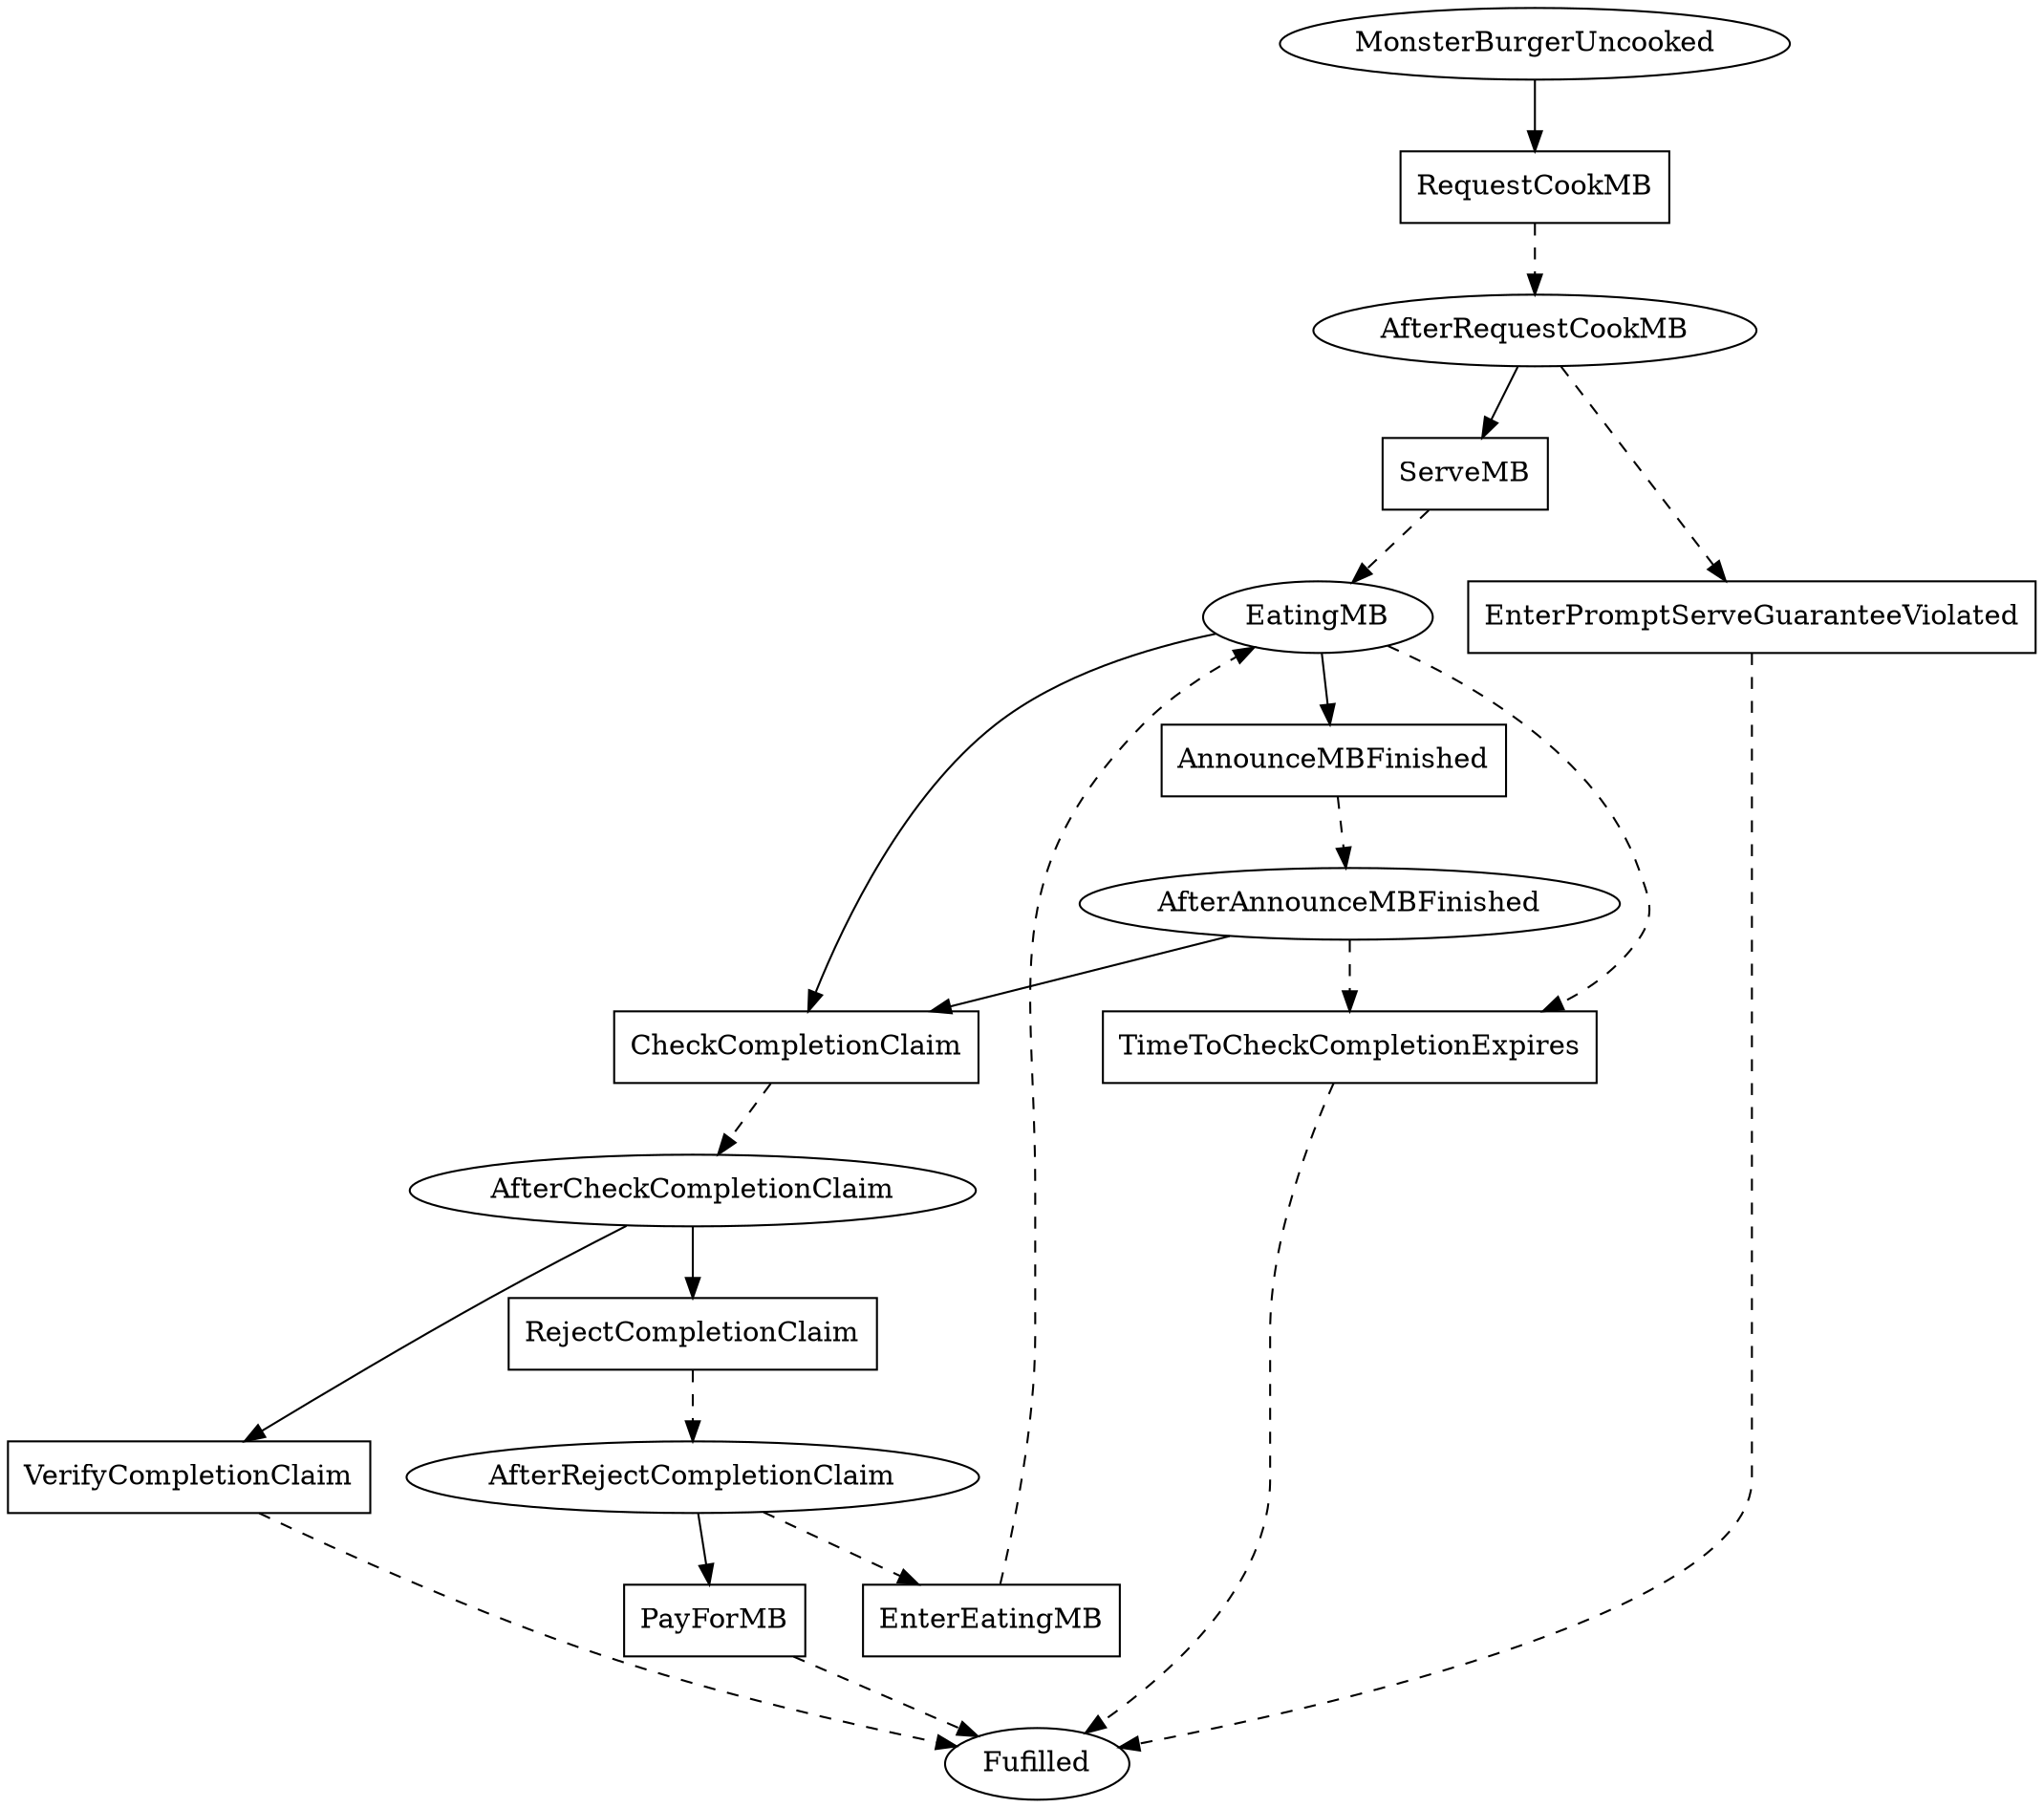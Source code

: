// THIS IS A GENERATED FILE. DO NOT EDIT.

digraph Monster_Burger {    
    Fulfilled[label=Fufilled];
    MonsterBurgerUncooked[label=MonsterBurgerUncooked];
	AfterRequestCookMB[label=AfterRequestCookMB];
	EatingMB[label=EatingMB];
	AfterAnnounceMBFinished[label=AfterAnnounceMBFinished];
	AfterCheckCompletionClaim[label=AfterCheckCompletionClaim];
	AfterRejectCompletionClaim[label=AfterRejectCompletionClaim]
    
     
    RequestCookMB[label=RequestCookMB,shape=box];
	ServeMB[label=ServeMB,shape=box];
	EnterPromptServeGuaranteeViolated[label=EnterPromptServeGuaranteeViolated,shape=box];
	EnterEatingMB[label=EnterEatingMB,shape=box];
	AnnounceMBFinished[label=AnnounceMBFinished,shape=box];
	TimeToCheckCompletionExpires[label=TimeToCheckCompletionExpires,shape=box];
	CheckCompletionClaim[label=CheckCompletionClaim,shape=box];
	RejectCompletionClaim[label=RejectCompletionClaim,shape=box];
	PayForMB[label=PayForMB,shape=box];
	VerifyCompletionClaim[label=VerifyCompletionClaim,shape=box]    
    
    
    
    MonsterBurgerUncooked -> RequestCookMB;
	AfterRequestCookMB -> ServeMB;
	AfterRequestCookMB -> EnterPromptServeGuaranteeViolated [style=dashed];
	EatingMB -> AnnounceMBFinished;
	EatingMB -> CheckCompletionClaim;
	EatingMB -> TimeToCheckCompletionExpires [style=dashed];
	AfterAnnounceMBFinished -> CheckCompletionClaim;
	AfterAnnounceMBFinished -> TimeToCheckCompletionExpires [style=dashed];
	AfterCheckCompletionClaim -> VerifyCompletionClaim;
	AfterCheckCompletionClaim -> RejectCompletionClaim;
	AfterRejectCompletionClaim -> EnterEatingMB [style=dashed];
	AfterRejectCompletionClaim -> PayForMB
    
    RequestCookMB -> AfterRequestCookMB [style=dashed];
	ServeMB -> EatingMB [style=dashed];
	EnterPromptServeGuaranteeViolated -> Fulfilled [style=dashed];
	EnterEatingMB -> EatingMB [style=dashed];
	AnnounceMBFinished -> AfterAnnounceMBFinished [style=dashed];
	TimeToCheckCompletionExpires -> Fulfilled [style=dashed];
	CheckCompletionClaim -> AfterCheckCompletionClaim [style=dashed];
	RejectCompletionClaim -> AfterRejectCompletionClaim [style=dashed];
	PayForMB -> Fulfilled [style=dashed];
	VerifyCompletionClaim -> Fulfilled [style=dashed]        
}
